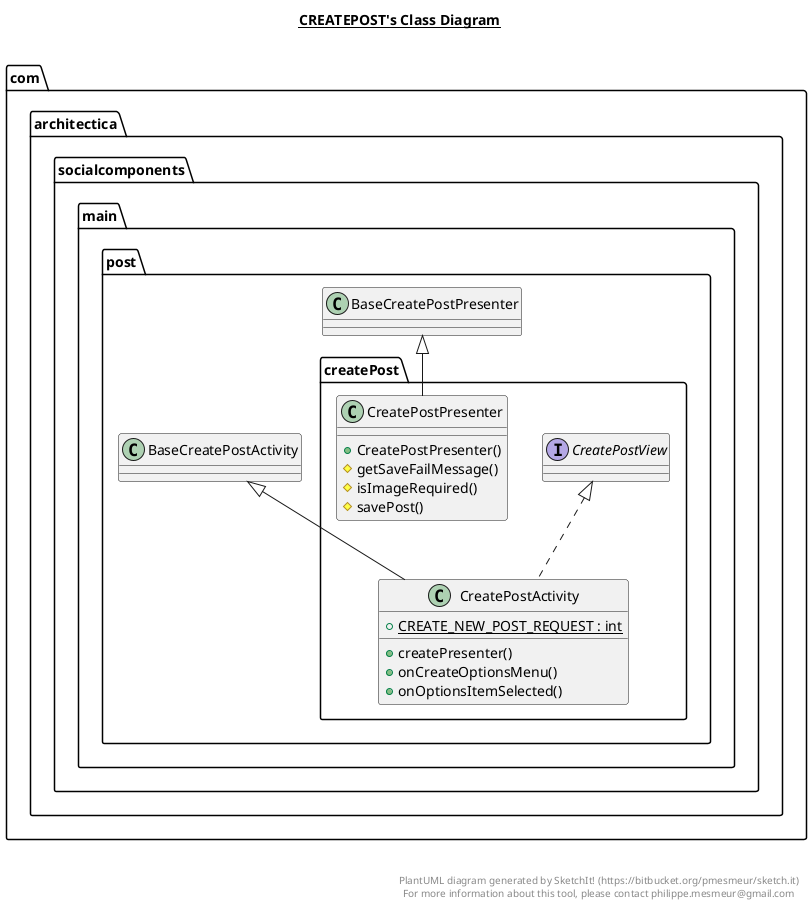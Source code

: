 @startuml

title __CREATEPOST's Class Diagram__\n

  namespace com.architectica.socialcomponents {
    namespace main.post {
      namespace createPost {
        class com.architectica.socialcomponents.main.post.createPost.CreatePostActivity {
            {static} + CREATE_NEW_POST_REQUEST : int
            + createPresenter()
            + onCreateOptionsMenu()
            + onOptionsItemSelected()
        }
      }
    }
  }
  

  namespace com.architectica.socialcomponents {
    namespace main.post {
      namespace createPost {
        class com.architectica.socialcomponents.main.post.createPost.CreatePostPresenter {
            + CreatePostPresenter()
            # getSaveFailMessage()
            # isImageRequired()
            # savePost()
        }
      }
    }
  }
  

  namespace com.architectica.socialcomponents {
    namespace main.post {
      namespace createPost {
        interface com.architectica.socialcomponents.main.post.createPost.CreatePostView {
        }
      }
    }
  }
  

  com.architectica.socialcomponents.main.post.createPost.CreatePostActivity .up.|> com.architectica.socialcomponents.main.post.createPost.CreatePostView
  com.architectica.socialcomponents.main.post.createPost.CreatePostActivity -up-|> com.architectica.socialcomponents.main.post.BaseCreatePostActivity
  com.architectica.socialcomponents.main.post.createPost.CreatePostPresenter -up-|> com.architectica.socialcomponents.main.post.BaseCreatePostPresenter


right footer


PlantUML diagram generated by SketchIt! (https://bitbucket.org/pmesmeur/sketch.it)
For more information about this tool, please contact philippe.mesmeur@gmail.com
endfooter

@enduml
